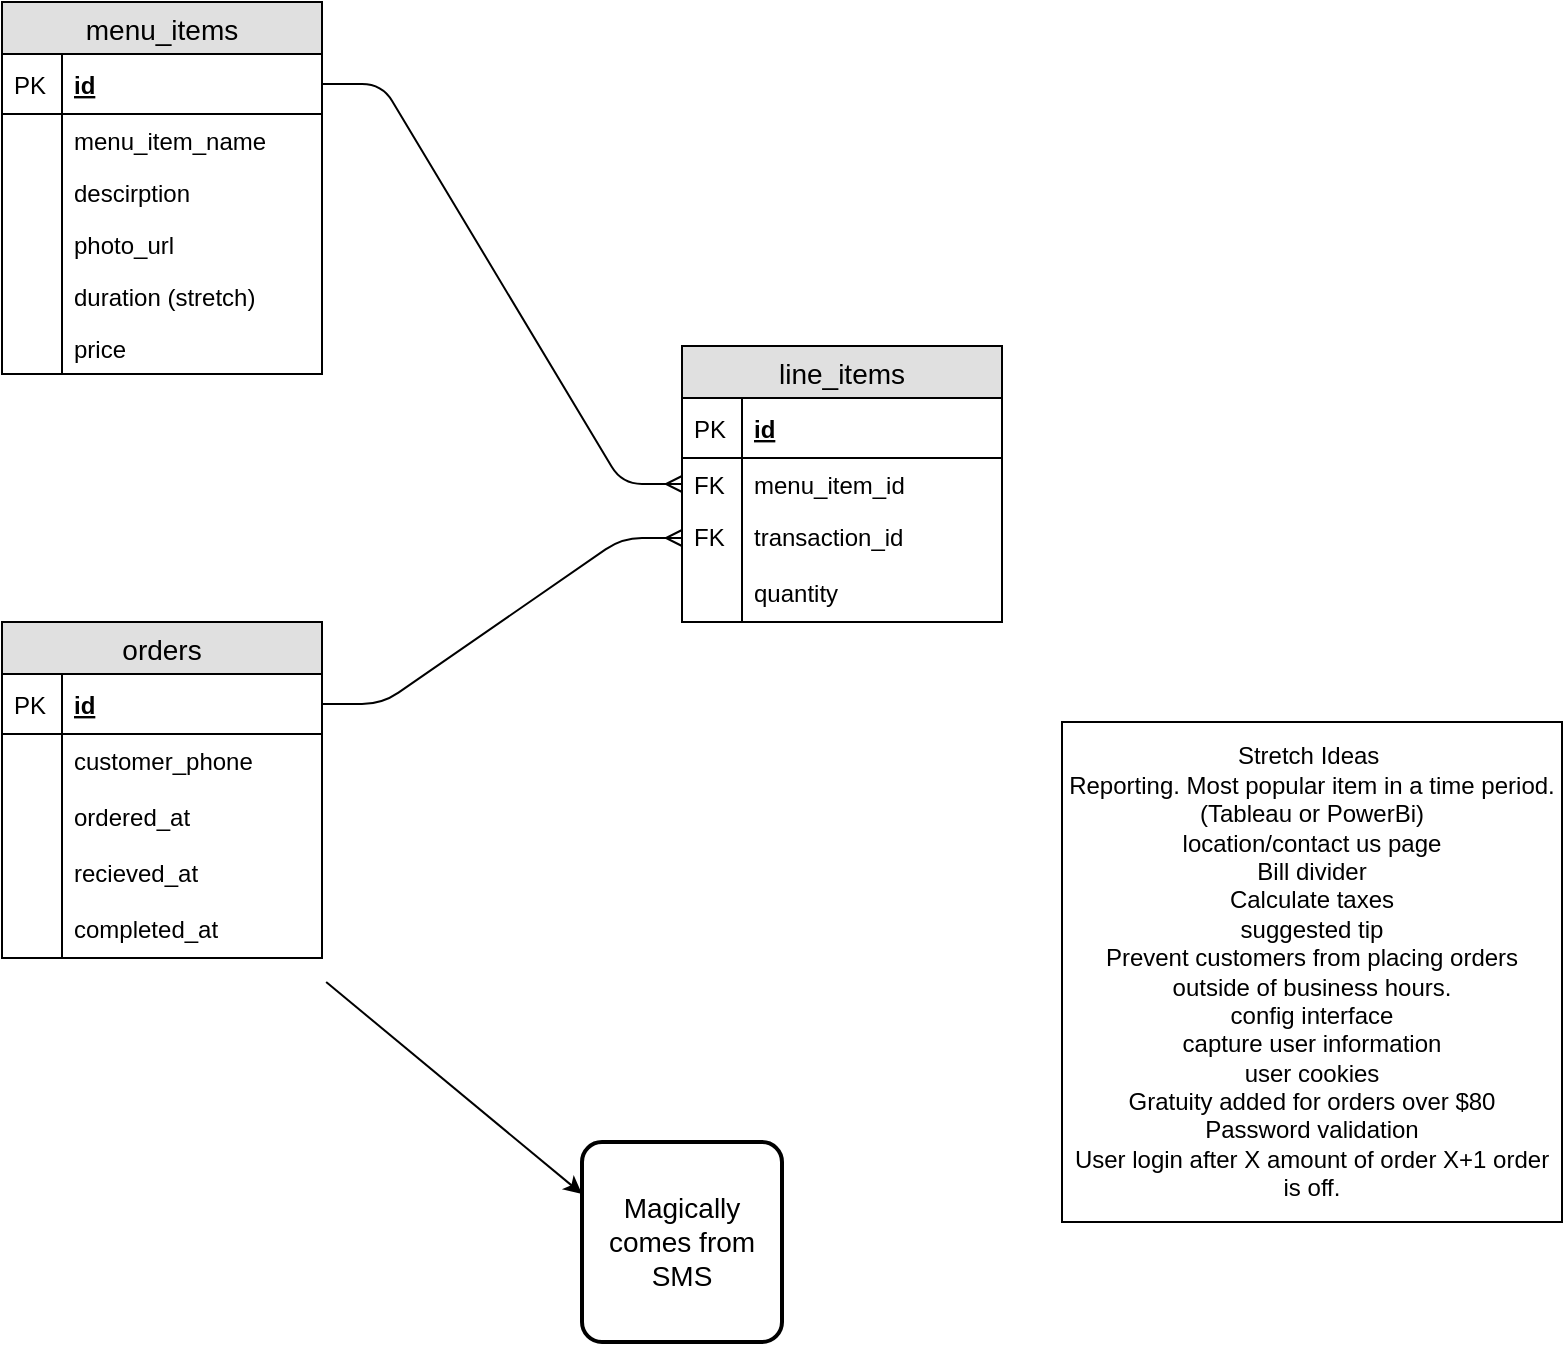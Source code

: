 <mxfile version="12.1.3" type="github" pages="1">
  <diagram id="-5e9INOEe2Mh9xBuiZy8" name="Page-1">
    <mxGraphModel dx="1172" dy="727" grid="1" gridSize="10" guides="1" tooltips="1" connect="1" arrows="1" fold="1" page="1" pageScale="1" pageWidth="850" pageHeight="1100" math="0" shadow="0">
      <root>
        <mxCell id="0"/>
        <mxCell id="1" parent="0"/>
        <mxCell id="1_YJrsmFA2tsumIKJSaq-1" value="menu_items" style="swimlane;fontStyle=0;childLayout=stackLayout;horizontal=1;startSize=26;fillColor=#e0e0e0;horizontalStack=0;resizeParent=1;resizeParentMax=0;resizeLast=0;collapsible=1;marginBottom=0;swimlaneFillColor=#ffffff;align=center;fontSize=14;" parent="1" vertex="1">
          <mxGeometry x="10" y="130" width="160" height="186" as="geometry"/>
        </mxCell>
        <mxCell id="1_YJrsmFA2tsumIKJSaq-2" value="id" style="shape=partialRectangle;top=0;left=0;right=0;bottom=1;align=left;verticalAlign=middle;fillColor=none;spacingLeft=34;spacingRight=4;overflow=hidden;rotatable=0;points=[[0,0.5],[1,0.5]];portConstraint=eastwest;dropTarget=0;fontStyle=5;fontSize=12;" parent="1_YJrsmFA2tsumIKJSaq-1" vertex="1">
          <mxGeometry y="26" width="160" height="30" as="geometry"/>
        </mxCell>
        <mxCell id="1_YJrsmFA2tsumIKJSaq-3" value="PK" style="shape=partialRectangle;top=0;left=0;bottom=0;fillColor=none;align=left;verticalAlign=middle;spacingLeft=4;spacingRight=4;overflow=hidden;rotatable=0;points=[];portConstraint=eastwest;part=1;fontSize=12;" parent="1_YJrsmFA2tsumIKJSaq-2" vertex="1" connectable="0">
          <mxGeometry width="30" height="30" as="geometry"/>
        </mxCell>
        <mxCell id="1_YJrsmFA2tsumIKJSaq-4" value="menu_item_name" style="shape=partialRectangle;top=0;left=0;right=0;bottom=0;align=left;verticalAlign=top;fillColor=none;spacingLeft=34;spacingRight=4;overflow=hidden;rotatable=0;points=[[0,0.5],[1,0.5]];portConstraint=eastwest;dropTarget=0;fontSize=12;" parent="1_YJrsmFA2tsumIKJSaq-1" vertex="1">
          <mxGeometry y="56" width="160" height="26" as="geometry"/>
        </mxCell>
        <mxCell id="1_YJrsmFA2tsumIKJSaq-5" value="" style="shape=partialRectangle;top=0;left=0;bottom=0;fillColor=none;align=left;verticalAlign=top;spacingLeft=4;spacingRight=4;overflow=hidden;rotatable=0;points=[];portConstraint=eastwest;part=1;fontSize=12;" parent="1_YJrsmFA2tsumIKJSaq-4" vertex="1" connectable="0">
          <mxGeometry width="30" height="26" as="geometry"/>
        </mxCell>
        <mxCell id="1_YJrsmFA2tsumIKJSaq-6" value="descirption" style="shape=partialRectangle;top=0;left=0;right=0;bottom=0;align=left;verticalAlign=top;fillColor=none;spacingLeft=34;spacingRight=4;overflow=hidden;rotatable=0;points=[[0,0.5],[1,0.5]];portConstraint=eastwest;dropTarget=0;fontSize=12;" parent="1_YJrsmFA2tsumIKJSaq-1" vertex="1">
          <mxGeometry y="82" width="160" height="26" as="geometry"/>
        </mxCell>
        <mxCell id="1_YJrsmFA2tsumIKJSaq-7" value="" style="shape=partialRectangle;top=0;left=0;bottom=0;fillColor=none;align=left;verticalAlign=top;spacingLeft=4;spacingRight=4;overflow=hidden;rotatable=0;points=[];portConstraint=eastwest;part=1;fontSize=12;" parent="1_YJrsmFA2tsumIKJSaq-6" vertex="1" connectable="0">
          <mxGeometry width="30" height="26" as="geometry"/>
        </mxCell>
        <mxCell id="zoakAm1BTu9fxluWBY6p-3" value="photo_url" style="shape=partialRectangle;top=0;left=0;right=0;bottom=0;align=left;verticalAlign=top;fillColor=none;spacingLeft=34;spacingRight=4;overflow=hidden;rotatable=0;points=[[0,0.5],[1,0.5]];portConstraint=eastwest;dropTarget=0;fontSize=12;" vertex="1" parent="1_YJrsmFA2tsumIKJSaq-1">
          <mxGeometry y="108" width="160" height="26" as="geometry"/>
        </mxCell>
        <mxCell id="zoakAm1BTu9fxluWBY6p-4" value="" style="shape=partialRectangle;top=0;left=0;bottom=0;fillColor=none;align=left;verticalAlign=top;spacingLeft=4;spacingRight=4;overflow=hidden;rotatable=0;points=[];portConstraint=eastwest;part=1;fontSize=12;" vertex="1" connectable="0" parent="zoakAm1BTu9fxluWBY6p-3">
          <mxGeometry width="30" height="26" as="geometry"/>
        </mxCell>
        <mxCell id="1_YJrsmFA2tsumIKJSaq-8" value="duration (stretch)" style="shape=partialRectangle;top=0;left=0;right=0;bottom=0;align=left;verticalAlign=top;fillColor=none;spacingLeft=34;spacingRight=4;overflow=hidden;rotatable=0;points=[[0,0.5],[1,0.5]];portConstraint=eastwest;dropTarget=0;fontSize=12;" parent="1_YJrsmFA2tsumIKJSaq-1" vertex="1">
          <mxGeometry y="134" width="160" height="26" as="geometry"/>
        </mxCell>
        <mxCell id="1_YJrsmFA2tsumIKJSaq-9" value="" style="shape=partialRectangle;top=0;left=0;bottom=0;fillColor=none;align=left;verticalAlign=top;spacingLeft=4;spacingRight=4;overflow=hidden;rotatable=0;points=[];portConstraint=eastwest;part=1;fontSize=12;" parent="1_YJrsmFA2tsumIKJSaq-8" vertex="1" connectable="0">
          <mxGeometry width="30" height="26" as="geometry"/>
        </mxCell>
        <mxCell id="1_YJrsmFA2tsumIKJSaq-55" value="price" style="shape=partialRectangle;top=0;left=0;right=0;bottom=0;align=left;verticalAlign=top;fillColor=none;spacingLeft=34;spacingRight=4;overflow=hidden;rotatable=0;points=[[0,0.5],[1,0.5]];portConstraint=eastwest;dropTarget=0;fontSize=12;" parent="1_YJrsmFA2tsumIKJSaq-1" vertex="1">
          <mxGeometry y="160" width="160" height="26" as="geometry"/>
        </mxCell>
        <mxCell id="1_YJrsmFA2tsumIKJSaq-56" value="" style="shape=partialRectangle;top=0;left=0;bottom=0;fillColor=none;align=left;verticalAlign=top;spacingLeft=4;spacingRight=4;overflow=hidden;rotatable=0;points=[];portConstraint=eastwest;part=1;fontSize=12;" parent="1_YJrsmFA2tsumIKJSaq-55" vertex="1" connectable="0">
          <mxGeometry width="30" height="26" as="geometry"/>
        </mxCell>
        <mxCell id="1_YJrsmFA2tsumIKJSaq-12" value="line_items" style="swimlane;fontStyle=0;childLayout=stackLayout;horizontal=1;startSize=26;fillColor=#e0e0e0;horizontalStack=0;resizeParent=1;resizeParentMax=0;resizeLast=0;collapsible=1;marginBottom=0;swimlaneFillColor=#ffffff;align=center;fontSize=14;" parent="1" vertex="1">
          <mxGeometry x="350" y="302" width="160" height="138" as="geometry"/>
        </mxCell>
        <mxCell id="1_YJrsmFA2tsumIKJSaq-13" value="id" style="shape=partialRectangle;top=0;left=0;right=0;bottom=1;align=left;verticalAlign=middle;fillColor=none;spacingLeft=34;spacingRight=4;overflow=hidden;rotatable=0;points=[[0,0.5],[1,0.5]];portConstraint=eastwest;dropTarget=0;fontStyle=5;fontSize=12;" parent="1_YJrsmFA2tsumIKJSaq-12" vertex="1">
          <mxGeometry y="26" width="160" height="30" as="geometry"/>
        </mxCell>
        <mxCell id="1_YJrsmFA2tsumIKJSaq-14" value="PK" style="shape=partialRectangle;top=0;left=0;bottom=0;fillColor=none;align=left;verticalAlign=middle;spacingLeft=4;spacingRight=4;overflow=hidden;rotatable=0;points=[];portConstraint=eastwest;part=1;fontSize=12;" parent="1_YJrsmFA2tsumIKJSaq-13" vertex="1" connectable="0">
          <mxGeometry width="30" height="30" as="geometry"/>
        </mxCell>
        <mxCell id="1_YJrsmFA2tsumIKJSaq-15" value="menu_item_id" style="shape=partialRectangle;top=0;left=0;right=0;bottom=0;align=left;verticalAlign=top;fillColor=none;spacingLeft=34;spacingRight=4;overflow=hidden;rotatable=0;points=[[0,0.5],[1,0.5]];portConstraint=eastwest;dropTarget=0;fontSize=12;" parent="1_YJrsmFA2tsumIKJSaq-12" vertex="1">
          <mxGeometry y="56" width="160" height="26" as="geometry"/>
        </mxCell>
        <mxCell id="1_YJrsmFA2tsumIKJSaq-16" value="FK" style="shape=partialRectangle;top=0;left=0;bottom=0;fillColor=none;align=left;verticalAlign=top;spacingLeft=4;spacingRight=4;overflow=hidden;rotatable=0;points=[];portConstraint=eastwest;part=1;fontSize=12;" parent="1_YJrsmFA2tsumIKJSaq-15" vertex="1" connectable="0">
          <mxGeometry width="30" height="26" as="geometry"/>
        </mxCell>
        <mxCell id="1_YJrsmFA2tsumIKJSaq-17" value="transaction_id" style="shape=partialRectangle;top=0;left=0;right=0;bottom=0;align=left;verticalAlign=top;fillColor=none;spacingLeft=34;spacingRight=4;overflow=hidden;rotatable=0;points=[[0,0.5],[1,0.5]];portConstraint=eastwest;dropTarget=0;fontSize=12;" parent="1_YJrsmFA2tsumIKJSaq-12" vertex="1">
          <mxGeometry y="82" width="160" height="28" as="geometry"/>
        </mxCell>
        <mxCell id="1_YJrsmFA2tsumIKJSaq-18" value="FK" style="shape=partialRectangle;top=0;left=0;bottom=0;fillColor=none;align=left;verticalAlign=top;spacingLeft=4;spacingRight=4;overflow=hidden;rotatable=0;points=[];portConstraint=eastwest;part=1;fontSize=12;" parent="1_YJrsmFA2tsumIKJSaq-17" vertex="1" connectable="0">
          <mxGeometry width="30" height="28" as="geometry"/>
        </mxCell>
        <mxCell id="1_YJrsmFA2tsumIKJSaq-57" value="quantity" style="shape=partialRectangle;top=0;left=0;right=0;bottom=0;align=left;verticalAlign=top;fillColor=none;spacingLeft=34;spacingRight=4;overflow=hidden;rotatable=0;points=[[0,0.5],[1,0.5]];portConstraint=eastwest;dropTarget=0;fontSize=12;" parent="1_YJrsmFA2tsumIKJSaq-12" vertex="1">
          <mxGeometry y="110" width="160" height="28" as="geometry"/>
        </mxCell>
        <mxCell id="1_YJrsmFA2tsumIKJSaq-58" value="" style="shape=partialRectangle;top=0;left=0;bottom=0;fillColor=none;align=left;verticalAlign=top;spacingLeft=4;spacingRight=4;overflow=hidden;rotatable=0;points=[];portConstraint=eastwest;part=1;fontSize=12;" parent="1_YJrsmFA2tsumIKJSaq-57" vertex="1" connectable="0">
          <mxGeometry width="30" height="28" as="geometry"/>
        </mxCell>
        <mxCell id="1_YJrsmFA2tsumIKJSaq-23" value="" style="edgeStyle=entityRelationEdgeStyle;fontSize=12;html=1;endArrow=ERmany;entryX=0;entryY=0.5;entryDx=0;entryDy=0;exitX=1;exitY=0.5;exitDx=0;exitDy=0;" parent="1" source="1_YJrsmFA2tsumIKJSaq-2" target="1_YJrsmFA2tsumIKJSaq-15" edge="1">
          <mxGeometry width="100" height="100" relative="1" as="geometry">
            <mxPoint x="10" y="400" as="sourcePoint"/>
            <mxPoint x="110" y="300" as="targetPoint"/>
          </mxGeometry>
        </mxCell>
        <mxCell id="1_YJrsmFA2tsumIKJSaq-24" value="" style="endArrow=classic;html=1;exitX=1.013;exitY=0.929;exitDx=0;exitDy=0;exitPerimeter=0;" parent="1" edge="1">
          <mxGeometry width="50" height="50" relative="1" as="geometry">
            <mxPoint x="172.08" y="620.012" as="sourcePoint"/>
            <mxPoint x="300" y="726" as="targetPoint"/>
          </mxGeometry>
        </mxCell>
        <mxCell id="1_YJrsmFA2tsumIKJSaq-25" value="Magically comes from SMS" style="strokeWidth=2;rounded=1;arcSize=10;whiteSpace=wrap;html=1;align=center;fontSize=14;" parent="1" vertex="1">
          <mxGeometry x="300" y="700" width="100" height="100" as="geometry"/>
        </mxCell>
        <mxCell id="1_YJrsmFA2tsumIKJSaq-48" value="Stretch Ideas&amp;nbsp;&lt;br&gt;Reporting. Most popular item in a time period. (Tableau or PowerBi)&lt;br&gt;location/contact us page&lt;br&gt;Bill divider&lt;br&gt;Calculate taxes&lt;br&gt;suggested tip&lt;br&gt;Prevent customers from placing orders outside of business hours.&lt;br&gt;config interface&lt;br&gt;capture user information&lt;br&gt;user cookies&lt;br&gt;Gratuity added for orders over $80&lt;br&gt;Password validation&lt;br&gt;User login after X amount of order X+1 order is off." style="whiteSpace=wrap;html=1;aspect=fixed;" parent="1" vertex="1">
          <mxGeometry x="540" y="490" width="250" height="250" as="geometry"/>
        </mxCell>
        <mxCell id="1_YJrsmFA2tsumIKJSaq-59" value="orders" style="swimlane;fontStyle=0;childLayout=stackLayout;horizontal=1;startSize=26;fillColor=#e0e0e0;horizontalStack=0;resizeParent=1;resizeParentMax=0;resizeLast=0;collapsible=1;marginBottom=0;swimlaneFillColor=#ffffff;align=center;fontSize=14;" parent="1" vertex="1">
          <mxGeometry x="10" y="440" width="160" height="168" as="geometry"/>
        </mxCell>
        <mxCell id="1_YJrsmFA2tsumIKJSaq-60" value="id" style="shape=partialRectangle;top=0;left=0;right=0;bottom=1;align=left;verticalAlign=middle;fillColor=none;spacingLeft=34;spacingRight=4;overflow=hidden;rotatable=0;points=[[0,0.5],[1,0.5]];portConstraint=eastwest;dropTarget=0;fontStyle=5;fontSize=12;" parent="1_YJrsmFA2tsumIKJSaq-59" vertex="1">
          <mxGeometry y="26" width="160" height="30" as="geometry"/>
        </mxCell>
        <mxCell id="1_YJrsmFA2tsumIKJSaq-61" value="PK" style="shape=partialRectangle;top=0;left=0;bottom=0;fillColor=none;align=left;verticalAlign=middle;spacingLeft=4;spacingRight=4;overflow=hidden;rotatable=0;points=[];portConstraint=eastwest;part=1;fontSize=12;" parent="1_YJrsmFA2tsumIKJSaq-60" vertex="1" connectable="0">
          <mxGeometry width="30" height="30" as="geometry"/>
        </mxCell>
        <mxCell id="1_YJrsmFA2tsumIKJSaq-70" value="customer_phone" style="shape=partialRectangle;top=0;left=0;right=0;bottom=0;align=left;verticalAlign=top;fillColor=none;spacingLeft=34;spacingRight=4;overflow=hidden;rotatable=0;points=[[0,0.5],[1,0.5]];portConstraint=eastwest;dropTarget=0;fontSize=12;" parent="1_YJrsmFA2tsumIKJSaq-59" vertex="1">
          <mxGeometry y="56" width="160" height="28" as="geometry"/>
        </mxCell>
        <mxCell id="1_YJrsmFA2tsumIKJSaq-71" value="" style="shape=partialRectangle;top=0;left=0;bottom=0;fillColor=none;align=left;verticalAlign=top;spacingLeft=4;spacingRight=4;overflow=hidden;rotatable=0;points=[];portConstraint=eastwest;part=1;fontSize=12;" parent="1_YJrsmFA2tsumIKJSaq-70" vertex="1" connectable="0">
          <mxGeometry width="30" height="28" as="geometry"/>
        </mxCell>
        <mxCell id="1_YJrsmFA2tsumIKJSaq-74" value="ordered_at" style="shape=partialRectangle;top=0;left=0;right=0;bottom=0;align=left;verticalAlign=top;fillColor=none;spacingLeft=34;spacingRight=4;overflow=hidden;rotatable=0;points=[[0,0.5],[1,0.5]];portConstraint=eastwest;dropTarget=0;fontSize=12;" parent="1_YJrsmFA2tsumIKJSaq-59" vertex="1">
          <mxGeometry y="84" width="160" height="28" as="geometry"/>
        </mxCell>
        <mxCell id="1_YJrsmFA2tsumIKJSaq-75" value="" style="shape=partialRectangle;top=0;left=0;bottom=0;fillColor=none;align=left;verticalAlign=top;spacingLeft=4;spacingRight=4;overflow=hidden;rotatable=0;points=[];portConstraint=eastwest;part=1;fontSize=12;" parent="1_YJrsmFA2tsumIKJSaq-74" vertex="1" connectable="0">
          <mxGeometry width="30" height="28" as="geometry"/>
        </mxCell>
        <mxCell id="1_YJrsmFA2tsumIKJSaq-76" value="recieved_at" style="shape=partialRectangle;top=0;left=0;right=0;bottom=0;align=left;verticalAlign=top;fillColor=none;spacingLeft=34;spacingRight=4;overflow=hidden;rotatable=0;points=[[0,0.5],[1,0.5]];portConstraint=eastwest;dropTarget=0;fontSize=12;" parent="1_YJrsmFA2tsumIKJSaq-59" vertex="1">
          <mxGeometry y="112" width="160" height="28" as="geometry"/>
        </mxCell>
        <mxCell id="1_YJrsmFA2tsumIKJSaq-77" value="" style="shape=partialRectangle;top=0;left=0;bottom=0;fillColor=none;align=left;verticalAlign=top;spacingLeft=4;spacingRight=4;overflow=hidden;rotatable=0;points=[];portConstraint=eastwest;part=1;fontSize=12;" parent="1_YJrsmFA2tsumIKJSaq-76" vertex="1" connectable="0">
          <mxGeometry width="30" height="28" as="geometry"/>
        </mxCell>
        <mxCell id="1_YJrsmFA2tsumIKJSaq-80" value="completed_at" style="shape=partialRectangle;top=0;left=0;right=0;bottom=0;align=left;verticalAlign=top;fillColor=none;spacingLeft=34;spacingRight=4;overflow=hidden;rotatable=0;points=[[0,0.5],[1,0.5]];portConstraint=eastwest;dropTarget=0;fontSize=12;" parent="1_YJrsmFA2tsumIKJSaq-59" vertex="1">
          <mxGeometry y="140" width="160" height="28" as="geometry"/>
        </mxCell>
        <mxCell id="1_YJrsmFA2tsumIKJSaq-81" value="" style="shape=partialRectangle;top=0;left=0;bottom=0;fillColor=none;align=left;verticalAlign=top;spacingLeft=4;spacingRight=4;overflow=hidden;rotatable=0;points=[];portConstraint=eastwest;part=1;fontSize=12;" parent="1_YJrsmFA2tsumIKJSaq-80" vertex="1" connectable="0">
          <mxGeometry width="30" height="28" as="geometry"/>
        </mxCell>
        <mxCell id="1_YJrsmFA2tsumIKJSaq-87" value="" style="edgeStyle=entityRelationEdgeStyle;fontSize=12;html=1;endArrow=ERmany;exitX=1;exitY=0.5;exitDx=0;exitDy=0;" parent="1" source="1_YJrsmFA2tsumIKJSaq-60" target="1_YJrsmFA2tsumIKJSaq-17" edge="1">
          <mxGeometry width="100" height="100" relative="1" as="geometry">
            <mxPoint x="600" y="326" as="sourcePoint"/>
            <mxPoint x="700" y="226" as="targetPoint"/>
          </mxGeometry>
        </mxCell>
      </root>
    </mxGraphModel>
  </diagram>
</mxfile>
